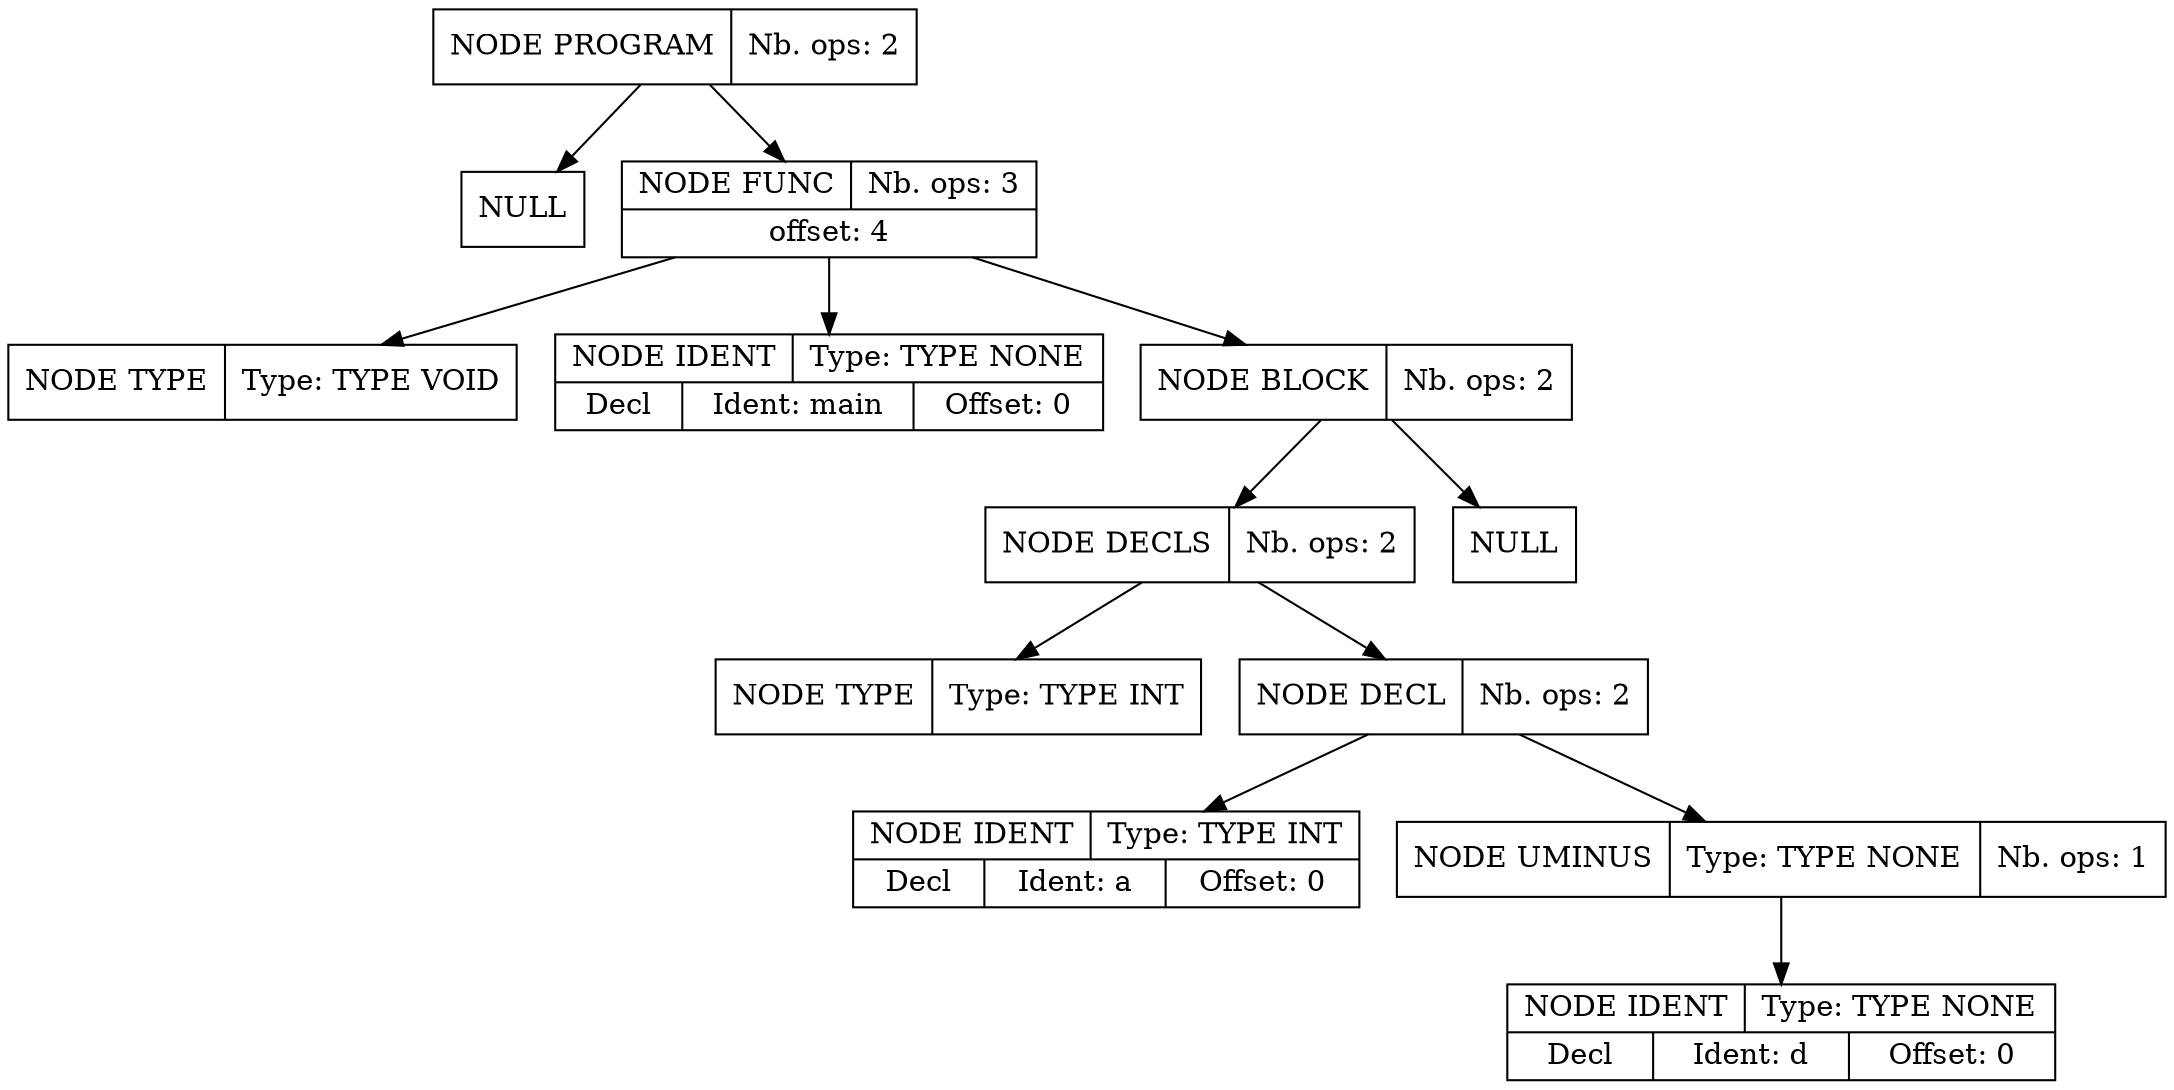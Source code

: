 digraph global_vars {
    N1 [shape=record, label="{{NODE PROGRAM|Nb. ops: 2}}"];
    N2 [shape=record, label="{{NULL}}"];
    edge[tailclip=true];
    N1 -> N2
    N3 [shape=record, label="{{NODE FUNC|Nb. ops: 3}|{offset: 4}}"];
    N4 [shape=record, label="{{NODE TYPE|Type: TYPE VOID}}"];
    edge[tailclip=true];
    N3 -> N4
    N5 [shape=record, label="{{NODE IDENT|Type: TYPE NONE}|{<decl>Decl      |Ident: main|Offset: 0}}"];
    edge[tailclip=true];
    N3 -> N5
    N6 [shape=record, label="{{NODE BLOCK|Nb. ops: 2}}"];
    N7 [shape=record, label="{{NODE DECLS|Nb. ops: 2}}"];
    N8 [shape=record, label="{{NODE TYPE|Type: TYPE INT}}"];
    edge[tailclip=true];
    N7 -> N8
    N9 [shape=record, label="{{NODE DECL|Nb. ops: 2}}"];
    N10 [shape=record, label="{{NODE IDENT|Type: TYPE INT}|{<decl>Decl      |Ident: a|Offset: 0}}"];
    edge[tailclip=true];
    N9 -> N10
    N11 [shape=record, label="{{NODE UMINUS|Type: TYPE NONE|Nb. ops: 1}}"];
    N12 [shape=record, label="{{NODE IDENT|Type: TYPE NONE}|{<decl>Decl      |Ident: d|Offset: 0}}"];
    edge[tailclip=true];
    N11 -> N12
    edge[tailclip=true];
    N9 -> N11
    edge[tailclip=true];
    N7 -> N9
    edge[tailclip=true];
    N6 -> N7
    N13 [shape=record, label="{{NULL}}"];
    edge[tailclip=true];
    N6 -> N13
    edge[tailclip=true];
    N3 -> N6
    edge[tailclip=true];
    N1 -> N3
}